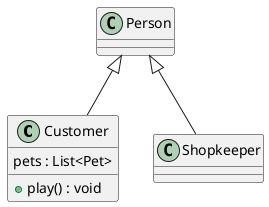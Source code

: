 ```uml
@startuml
class Customer {
    pets : List<Pet>
    
    + play() : void
}
Person <|-- Customer
Person <|-- Shopkeeper
@enduml
```